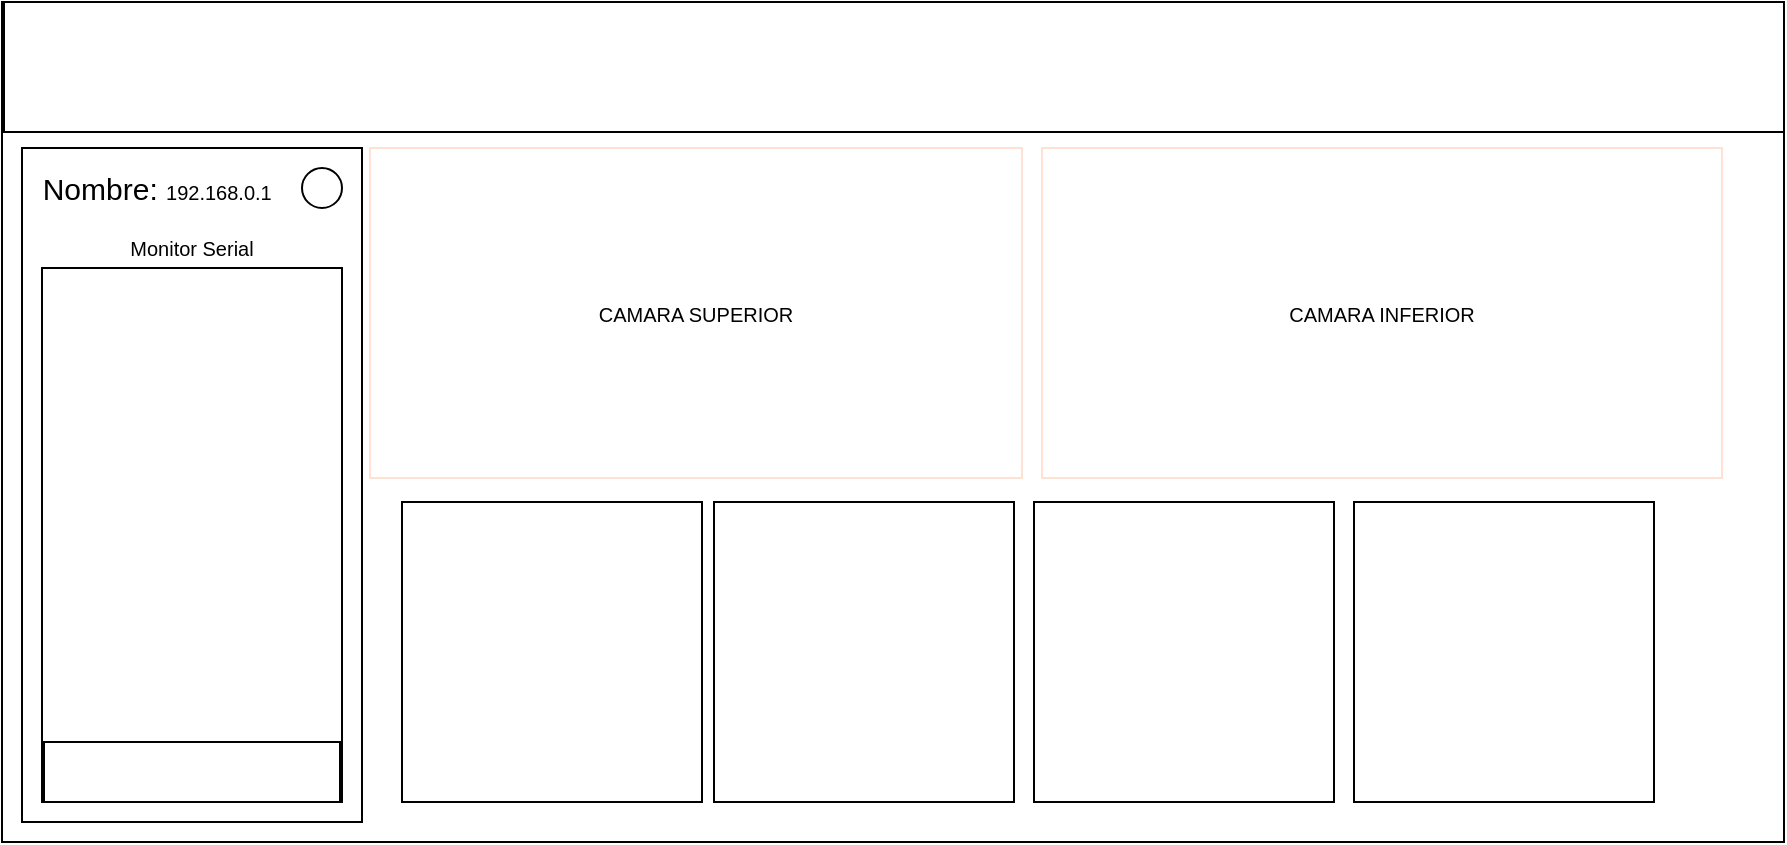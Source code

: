<mxfile>
    <diagram id="pdzElIPSyHo9-O_rcgjy" name="Página-1">
        <mxGraphModel dx="1189" dy="394" grid="1" gridSize="10" guides="1" tooltips="1" connect="1" arrows="1" fold="1" page="1" pageScale="1" pageWidth="827" pageHeight="1169" math="0" shadow="0">
            <root>
                <mxCell id="0"/>
                <mxCell id="1" parent="0"/>
                <mxCell id="2" value="" style="rounded=0;whiteSpace=wrap;html=1;" parent="1" vertex="1">
                    <mxGeometry x="230" y="390" width="891" height="420" as="geometry"/>
                </mxCell>
                <mxCell id="3" value="" style="rounded=0;whiteSpace=wrap;html=1;" parent="1" vertex="1">
                    <mxGeometry x="231" y="390" width="890" height="65" as="geometry"/>
                </mxCell>
                <mxCell id="4" value="" style="rounded=0;whiteSpace=wrap;html=1;align=left;" parent="1" vertex="1">
                    <mxGeometry x="240" y="463" width="170" height="337" as="geometry"/>
                </mxCell>
                <mxCell id="6" value="&lt;div style=&quot;&quot;&gt;&lt;font style=&quot;background-color: initial; font-size: 15px;&quot;&gt;&amp;nbsp;&amp;nbsp;&lt;/font&gt;&lt;font style=&quot;background-color: initial; font-size: 15px;&quot;&gt;Nombre: &lt;/font&gt;&lt;font style=&quot;background-color: initial; font-size: 10px;&quot;&gt;192.168.0.1&lt;/font&gt;&lt;/div&gt;" style="rounded=0;whiteSpace=wrap;html=1;fontSize=12;align=left;strokeColor=none;strokeWidth=0;opacity=0;" parent="1" vertex="1">
                    <mxGeometry x="240" y="463" width="160" height="40" as="geometry"/>
                </mxCell>
                <mxCell id="5" value="" style="ellipse;whiteSpace=wrap;html=1;aspect=fixed;fontSize=12;" parent="1" vertex="1">
                    <mxGeometry x="380" y="473" width="20" height="20" as="geometry"/>
                </mxCell>
                <mxCell id="9" value="" style="rounded=0;whiteSpace=wrap;html=1;strokeWidth=0;fontSize=10;strokeColor=none;glass=0;opacity=0;" parent="1" vertex="1">
                    <mxGeometry x="241" y="501" width="170" height="99" as="geometry"/>
                </mxCell>
                <mxCell id="10" value="" style="rounded=0;whiteSpace=wrap;html=1;glass=0;strokeColor=#000000;strokeWidth=1;fontSize=10;" parent="1" vertex="1">
                    <mxGeometry x="250" y="523" width="150" height="267" as="geometry"/>
                </mxCell>
                <mxCell id="11" value="Monitor Serial" style="rounded=0;whiteSpace=wrap;html=1;glass=0;strokeColor=#000000;strokeWidth=0;fontSize=10;opacity=0;" parent="1" vertex="1">
                    <mxGeometry x="265" y="503" width="120" height="20" as="geometry"/>
                </mxCell>
                <mxCell id="12" value="" style="rounded=0;whiteSpace=wrap;html=1;glass=0;strokeColor=#000000;strokeWidth=1;fontSize=10;" parent="1" vertex="1">
                    <mxGeometry x="251" y="760" width="148" height="30" as="geometry"/>
                </mxCell>
                <mxCell id="13" value="CAMARA SUPERIOR" style="rounded=0;whiteSpace=wrap;html=1;glass=0;strokeColor=#FFE2D4;strokeWidth=1;fontSize=10;" parent="1" vertex="1">
                    <mxGeometry x="414" y="463" width="326" height="165" as="geometry"/>
                </mxCell>
                <mxCell id="14" value="CAMARA INFERIOR" style="rounded=0;whiteSpace=wrap;html=1;glass=0;strokeColor=#FFE2D4;strokeWidth=1;fontSize=10;" parent="1" vertex="1">
                    <mxGeometry x="750" y="463" width="340" height="165" as="geometry"/>
                </mxCell>
                <mxCell id="15" value="" style="whiteSpace=wrap;html=1;aspect=fixed;" vertex="1" parent="1">
                    <mxGeometry x="430" y="640" width="150" height="150" as="geometry"/>
                </mxCell>
                <mxCell id="16" value="" style="whiteSpace=wrap;html=1;aspect=fixed;" vertex="1" parent="1">
                    <mxGeometry x="586" y="640" width="150" height="150" as="geometry"/>
                </mxCell>
                <mxCell id="17" value="" style="whiteSpace=wrap;html=1;aspect=fixed;" vertex="1" parent="1">
                    <mxGeometry x="746" y="640" width="150" height="150" as="geometry"/>
                </mxCell>
                <mxCell id="18" value="" style="whiteSpace=wrap;html=1;aspect=fixed;" vertex="1" parent="1">
                    <mxGeometry x="906" y="640" width="150" height="150" as="geometry"/>
                </mxCell>
            </root>
        </mxGraphModel>
    </diagram>
</mxfile>